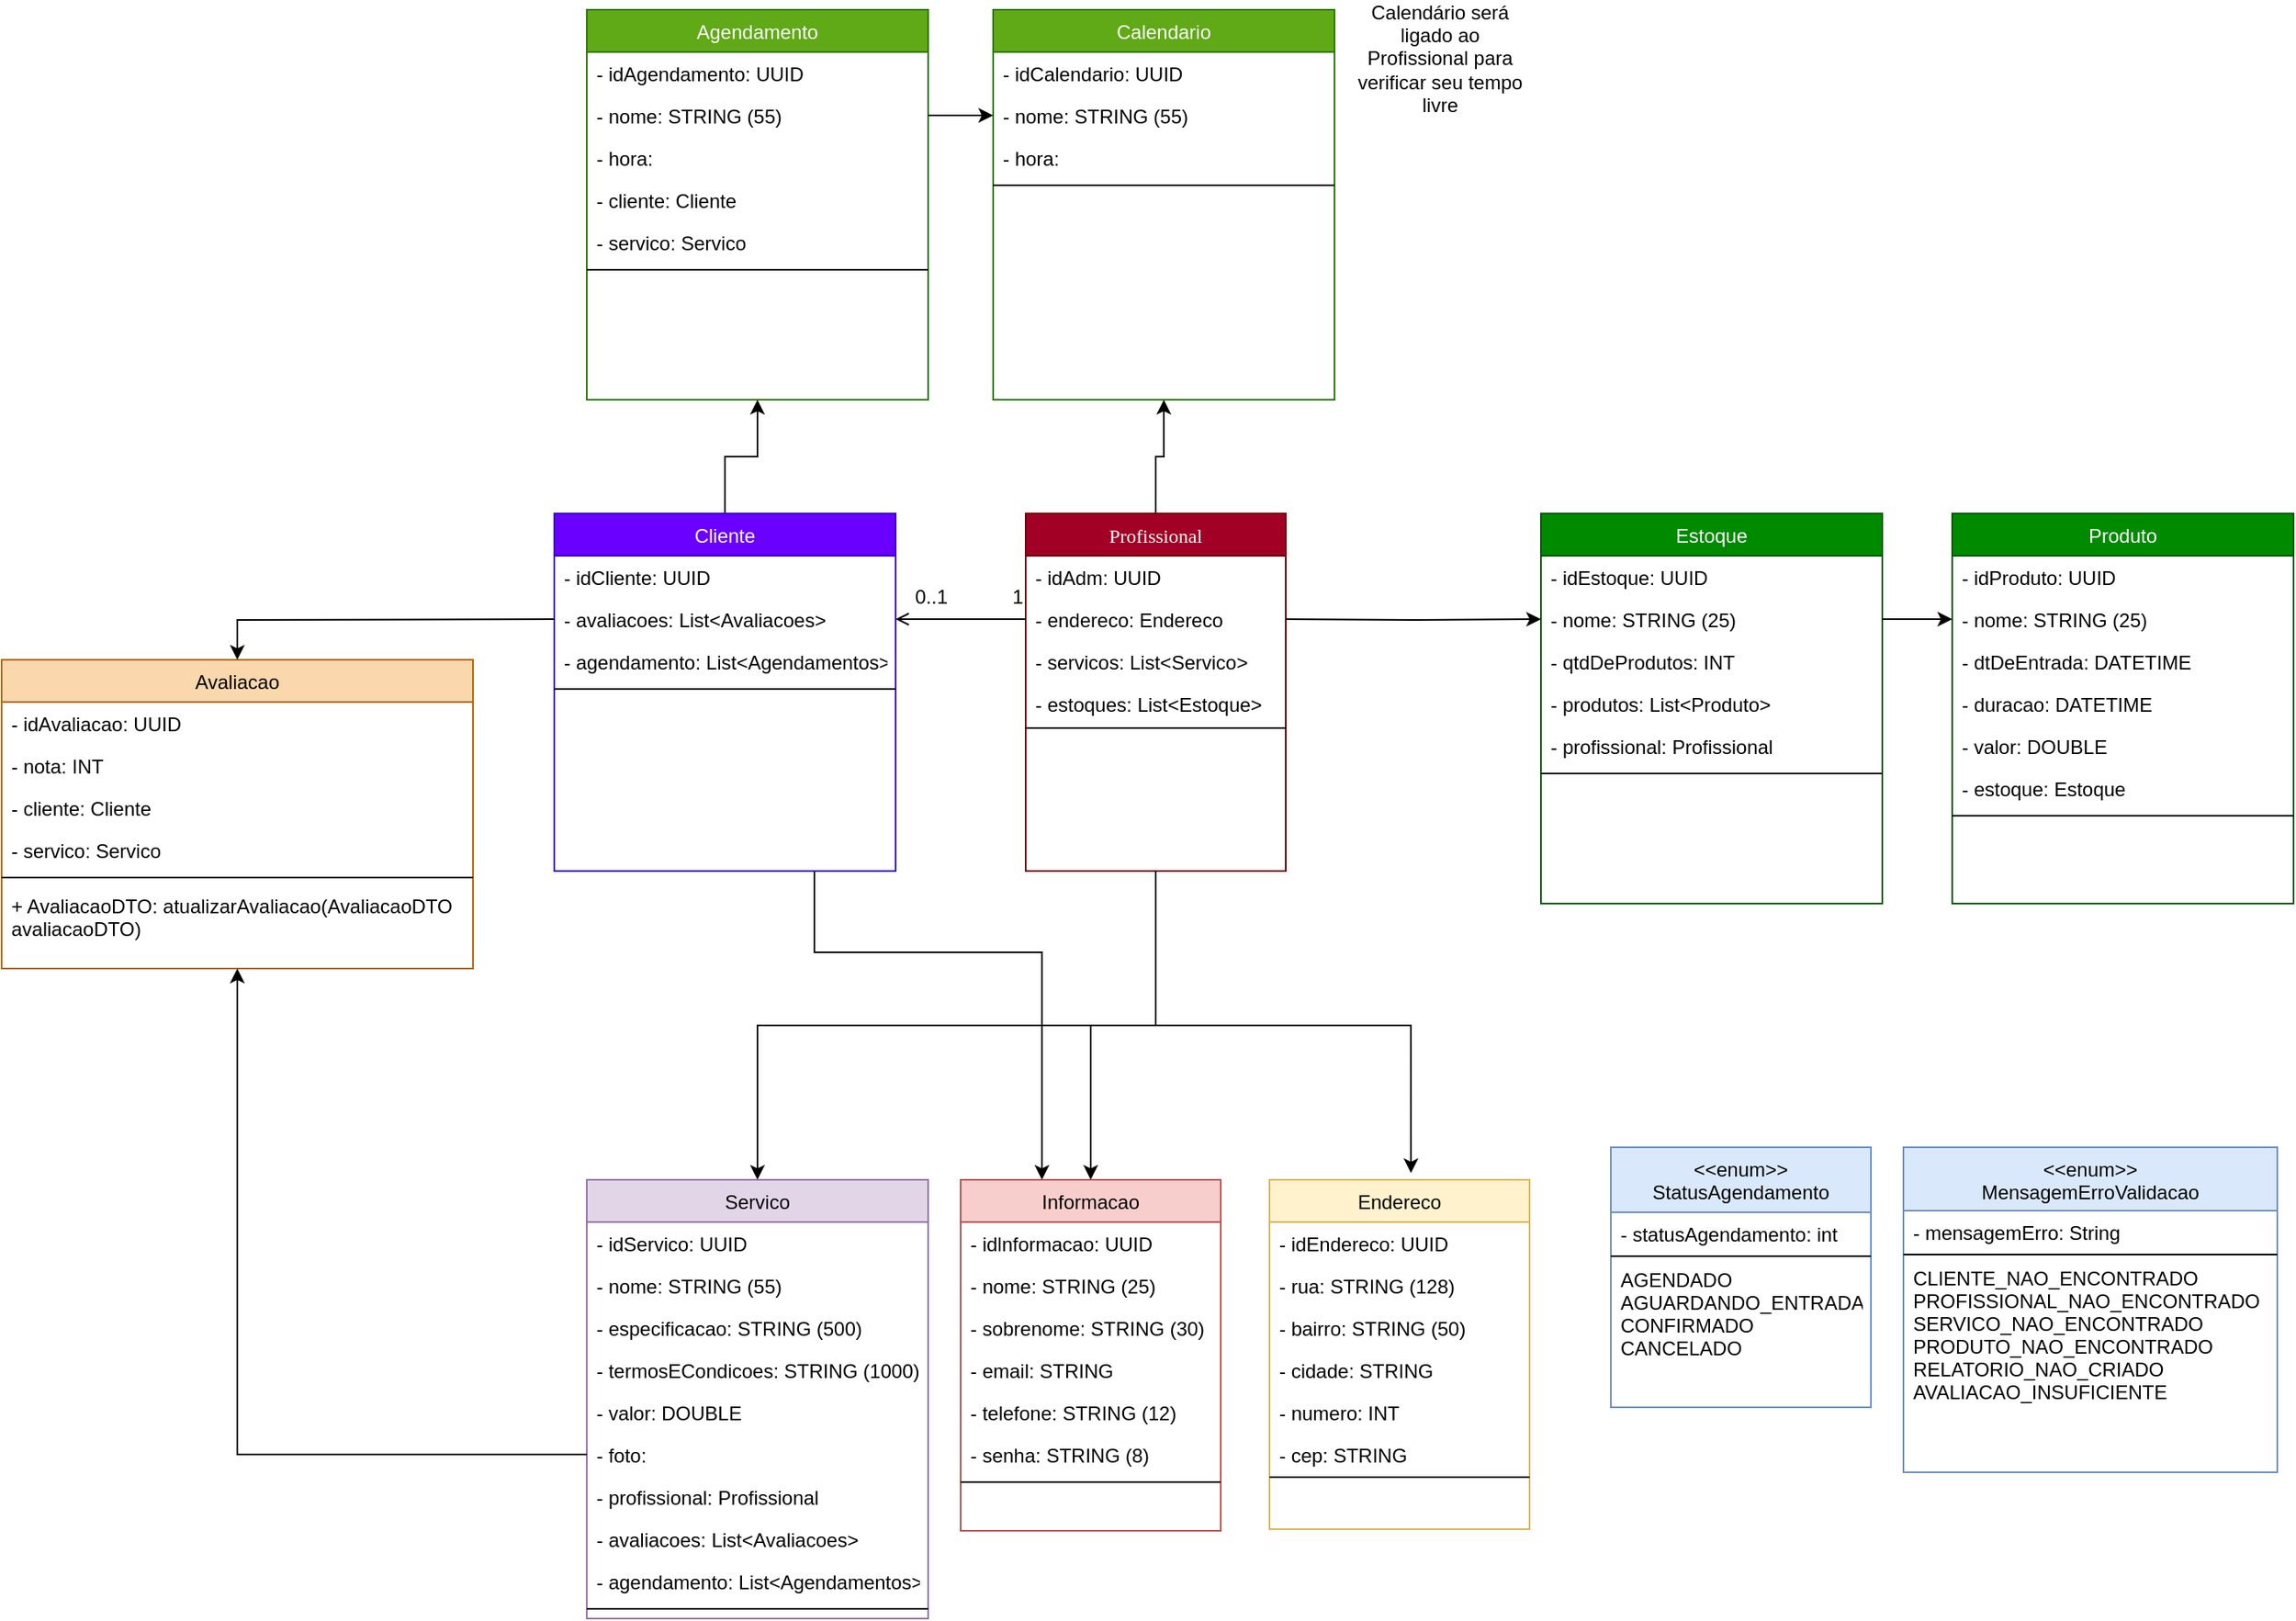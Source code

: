 <mxfile version="23.1.1" type="device">
  <diagram name="Página-1" id="T9gqH4UbxRKn3SC-mzSS">
    <mxGraphModel dx="1702" dy="370" grid="1" gridSize="10" guides="1" tooltips="1" connect="1" arrows="1" fold="1" page="1" pageScale="1" pageWidth="827" pageHeight="1169" math="0" shadow="0">
      <root>
        <mxCell id="0" />
        <mxCell id="1" parent="0" />
        <mxCell id="pxzy26pypmlOkJBqusMW-88" style="edgeStyle=orthogonalEdgeStyle;rounded=0;orthogonalLoop=1;jettySize=auto;html=1;exitX=0.5;exitY=1;exitDx=0;exitDy=0;entryX=0.5;entryY=0;entryDx=0;entryDy=0;" edge="1" parent="1" source="pxzy26pypmlOkJBqusMW-91" target="pxzy26pypmlOkJBqusMW-127">
          <mxGeometry relative="1" as="geometry" />
        </mxCell>
        <mxCell id="pxzy26pypmlOkJBqusMW-89" style="edgeStyle=orthogonalEdgeStyle;rounded=0;orthogonalLoop=1;jettySize=auto;html=1;exitX=0.5;exitY=1;exitDx=0;exitDy=0;" edge="1" parent="1" source="pxzy26pypmlOkJBqusMW-91" target="pxzy26pypmlOkJBqusMW-98">
          <mxGeometry relative="1" as="geometry" />
        </mxCell>
        <mxCell id="pxzy26pypmlOkJBqusMW-90" style="edgeStyle=orthogonalEdgeStyle;rounded=0;orthogonalLoop=1;jettySize=auto;html=1;exitX=0.5;exitY=0;exitDx=0;exitDy=0;entryX=0.5;entryY=1;entryDx=0;entryDy=0;" edge="1" parent="1" source="pxzy26pypmlOkJBqusMW-91" target="pxzy26pypmlOkJBqusMW-152">
          <mxGeometry relative="1" as="geometry" />
        </mxCell>
        <mxCell id="pxzy26pypmlOkJBqusMW-91" value="Profissional" style="swimlane;fontStyle=0;align=center;verticalAlign=top;childLayout=stackLayout;horizontal=1;startSize=26;horizontalStack=0;resizeParent=1;resizeLast=0;collapsible=1;marginBottom=0;rounded=0;shadow=0;strokeWidth=1;fontFamily=Tahoma;fillColor=#a20025;fontColor=#ffffff;strokeColor=#6F0000;" vertex="1" parent="1">
          <mxGeometry x="260" y="370" width="160" height="220" as="geometry">
            <mxRectangle x="230" y="140" width="160" height="26" as="alternateBounds" />
          </mxGeometry>
        </mxCell>
        <mxCell id="pxzy26pypmlOkJBqusMW-92" value="- idAdm: UUID" style="text;align=left;verticalAlign=top;spacingLeft=4;spacingRight=4;overflow=hidden;rotatable=0;points=[[0,0.5],[1,0.5]];portConstraint=eastwest;" vertex="1" parent="pxzy26pypmlOkJBqusMW-91">
          <mxGeometry y="26" width="160" height="26" as="geometry" />
        </mxCell>
        <mxCell id="pxzy26pypmlOkJBqusMW-94" value="- endereco: Endereco" style="text;align=left;verticalAlign=top;spacingLeft=4;spacingRight=4;overflow=hidden;rotatable=0;points=[[0,0.5],[1,0.5]];portConstraint=eastwest;" vertex="1" parent="pxzy26pypmlOkJBqusMW-91">
          <mxGeometry y="52" width="160" height="26" as="geometry" />
        </mxCell>
        <mxCell id="pxzy26pypmlOkJBqusMW-95" value="- servicos: List&lt;Servico&gt;" style="text;align=left;verticalAlign=top;spacingLeft=4;spacingRight=4;overflow=hidden;rotatable=0;points=[[0,0.5],[1,0.5]];portConstraint=eastwest;" vertex="1" parent="pxzy26pypmlOkJBqusMW-91">
          <mxGeometry y="78" width="160" height="26" as="geometry" />
        </mxCell>
        <mxCell id="pxzy26pypmlOkJBqusMW-96" value="- estoques: List&lt;Estoque&gt;" style="text;align=left;verticalAlign=top;spacingLeft=4;spacingRight=4;overflow=hidden;rotatable=0;points=[[0,0.5],[1,0.5]];portConstraint=eastwest;rounded=0;shadow=0;html=0;" vertex="1" parent="pxzy26pypmlOkJBqusMW-91">
          <mxGeometry y="104" width="160" height="26" as="geometry" />
        </mxCell>
        <mxCell id="pxzy26pypmlOkJBqusMW-97" value="" style="line;html=1;strokeWidth=1;align=left;verticalAlign=middle;spacingTop=-1;spacingLeft=3;spacingRight=3;rotatable=0;labelPosition=right;points=[];portConstraint=eastwest;" vertex="1" parent="pxzy26pypmlOkJBqusMW-91">
          <mxGeometry y="130" width="160" height="4" as="geometry" />
        </mxCell>
        <mxCell id="pxzy26pypmlOkJBqusMW-98" value="Servico" style="swimlane;fontStyle=0;align=center;verticalAlign=top;childLayout=stackLayout;horizontal=1;startSize=26;horizontalStack=0;resizeParent=1;resizeLast=0;collapsible=1;marginBottom=0;rounded=0;shadow=0;strokeWidth=1;fillColor=#e1d5e7;strokeColor=#9673a6;" vertex="1" parent="1">
          <mxGeometry x="-10" y="780" width="210" height="270" as="geometry">
            <mxRectangle x="130" y="380" width="160" height="26" as="alternateBounds" />
          </mxGeometry>
        </mxCell>
        <mxCell id="pxzy26pypmlOkJBqusMW-99" value="- idServico: UUID" style="text;align=left;verticalAlign=top;spacingLeft=4;spacingRight=4;overflow=hidden;rotatable=0;points=[[0,0.5],[1,0.5]];portConstraint=eastwest;" vertex="1" parent="pxzy26pypmlOkJBqusMW-98">
          <mxGeometry y="26" width="210" height="26" as="geometry" />
        </mxCell>
        <mxCell id="pxzy26pypmlOkJBqusMW-100" value="- nome: STRING (55)" style="text;align=left;verticalAlign=top;spacingLeft=4;spacingRight=4;overflow=hidden;rotatable=0;points=[[0,0.5],[1,0.5]];portConstraint=eastwest;rounded=0;shadow=0;html=0;" vertex="1" parent="pxzy26pypmlOkJBqusMW-98">
          <mxGeometry y="52" width="210" height="26" as="geometry" />
        </mxCell>
        <mxCell id="pxzy26pypmlOkJBqusMW-101" value="- especificacao: STRING (500)" style="text;align=left;verticalAlign=top;spacingLeft=4;spacingRight=4;overflow=hidden;rotatable=0;points=[[0,0.5],[1,0.5]];portConstraint=eastwest;rounded=0;shadow=0;html=0;" vertex="1" parent="pxzy26pypmlOkJBqusMW-98">
          <mxGeometry y="78" width="210" height="26" as="geometry" />
        </mxCell>
        <mxCell id="pxzy26pypmlOkJBqusMW-102" value="- termosECondicoes: STRING (1000)" style="text;align=left;verticalAlign=top;spacingLeft=4;spacingRight=4;overflow=hidden;rotatable=0;points=[[0,0.5],[1,0.5]];portConstraint=eastwest;rounded=0;shadow=0;html=0;" vertex="1" parent="pxzy26pypmlOkJBqusMW-98">
          <mxGeometry y="104" width="210" height="26" as="geometry" />
        </mxCell>
        <mxCell id="pxzy26pypmlOkJBqusMW-103" value="- valor: DOUBLE" style="text;align=left;verticalAlign=top;spacingLeft=4;spacingRight=4;overflow=hidden;rotatable=0;points=[[0,0.5],[1,0.5]];portConstraint=eastwest;rounded=0;shadow=0;html=0;" vertex="1" parent="pxzy26pypmlOkJBqusMW-98">
          <mxGeometry y="130" width="210" height="26" as="geometry" />
        </mxCell>
        <mxCell id="pxzy26pypmlOkJBqusMW-104" value="- foto:" style="text;align=left;verticalAlign=top;spacingLeft=4;spacingRight=4;overflow=hidden;rotatable=0;points=[[0,0.5],[1,0.5]];portConstraint=eastwest;rounded=0;shadow=0;html=0;" vertex="1" parent="pxzy26pypmlOkJBqusMW-98">
          <mxGeometry y="156" width="210" height="26" as="geometry" />
        </mxCell>
        <mxCell id="pxzy26pypmlOkJBqusMW-201" value="- profissional: Profissional" style="text;align=left;verticalAlign=top;spacingLeft=4;spacingRight=4;overflow=hidden;rotatable=0;points=[[0,0.5],[1,0.5]];portConstraint=eastwest;rounded=0;shadow=0;html=0;" vertex="1" parent="pxzy26pypmlOkJBqusMW-98">
          <mxGeometry y="182" width="210" height="26" as="geometry" />
        </mxCell>
        <mxCell id="pxzy26pypmlOkJBqusMW-105" value="- avaliacoes: List&lt;Avaliacoes&gt;" style="text;align=left;verticalAlign=top;spacingLeft=4;spacingRight=4;overflow=hidden;rotatable=0;points=[[0,0.5],[1,0.5]];portConstraint=eastwest;rounded=0;shadow=0;html=0;" vertex="1" parent="pxzy26pypmlOkJBqusMW-98">
          <mxGeometry y="208" width="210" height="26" as="geometry" />
        </mxCell>
        <mxCell id="pxzy26pypmlOkJBqusMW-106" value="- agendamento: List&lt;Agendamentos&gt;" style="text;align=left;verticalAlign=top;spacingLeft=4;spacingRight=4;overflow=hidden;rotatable=0;points=[[0,0.5],[1,0.5]];portConstraint=eastwest;rounded=0;shadow=0;html=0;" vertex="1" parent="pxzy26pypmlOkJBqusMW-98">
          <mxGeometry y="234" width="210" height="26" as="geometry" />
        </mxCell>
        <mxCell id="pxzy26pypmlOkJBqusMW-107" value="" style="line;html=1;strokeWidth=1;align=left;verticalAlign=middle;spacingTop=-1;spacingLeft=3;spacingRight=3;rotatable=0;labelPosition=right;points=[];portConstraint=eastwest;" vertex="1" parent="pxzy26pypmlOkJBqusMW-98">
          <mxGeometry y="260" width="210" height="8" as="geometry" />
        </mxCell>
        <mxCell id="pxzy26pypmlOkJBqusMW-108" value="Endereco" style="swimlane;fontStyle=0;align=center;verticalAlign=top;childLayout=stackLayout;horizontal=1;startSize=26;horizontalStack=0;resizeParent=1;resizeLast=0;collapsible=1;marginBottom=0;rounded=0;shadow=0;strokeWidth=1;fillColor=#fff2cc;strokeColor=#d6b656;" vertex="1" parent="1">
          <mxGeometry x="410" y="780" width="160" height="215" as="geometry">
            <mxRectangle x="340" y="380" width="170" height="26" as="alternateBounds" />
          </mxGeometry>
        </mxCell>
        <mxCell id="pxzy26pypmlOkJBqusMW-109" value="- idEndereco: UUID" style="text;align=left;verticalAlign=top;spacingLeft=4;spacingRight=4;overflow=hidden;rotatable=0;points=[[0,0.5],[1,0.5]];portConstraint=eastwest;rounded=0;shadow=0;html=0;" vertex="1" parent="pxzy26pypmlOkJBqusMW-108">
          <mxGeometry y="26" width="160" height="26" as="geometry" />
        </mxCell>
        <mxCell id="pxzy26pypmlOkJBqusMW-110" value="- rua: STRING (128)" style="text;align=left;verticalAlign=top;spacingLeft=4;spacingRight=4;overflow=hidden;rotatable=0;points=[[0,0.5],[1,0.5]];portConstraint=eastwest;rounded=0;shadow=0;html=0;" vertex="1" parent="pxzy26pypmlOkJBqusMW-108">
          <mxGeometry y="52" width="160" height="26" as="geometry" />
        </mxCell>
        <mxCell id="pxzy26pypmlOkJBqusMW-111" value="- bairro: STRING (50)" style="text;align=left;verticalAlign=top;spacingLeft=4;spacingRight=4;overflow=hidden;rotatable=0;points=[[0,0.5],[1,0.5]];portConstraint=eastwest;rounded=0;shadow=0;html=0;" vertex="1" parent="pxzy26pypmlOkJBqusMW-108">
          <mxGeometry y="78" width="160" height="26" as="geometry" />
        </mxCell>
        <mxCell id="pxzy26pypmlOkJBqusMW-112" value="- cidade: STRING" style="text;align=left;verticalAlign=top;spacingLeft=4;spacingRight=4;overflow=hidden;rotatable=0;points=[[0,0.5],[1,0.5]];portConstraint=eastwest;rounded=0;shadow=0;html=0;" vertex="1" parent="pxzy26pypmlOkJBqusMW-108">
          <mxGeometry y="104" width="160" height="26" as="geometry" />
        </mxCell>
        <mxCell id="pxzy26pypmlOkJBqusMW-113" value="- numero: INT" style="text;align=left;verticalAlign=top;spacingLeft=4;spacingRight=4;overflow=hidden;rotatable=0;points=[[0,0.5],[1,0.5]];portConstraint=eastwest;rounded=0;shadow=0;html=0;" vertex="1" parent="pxzy26pypmlOkJBqusMW-108">
          <mxGeometry y="130" width="160" height="26" as="geometry" />
        </mxCell>
        <mxCell id="pxzy26pypmlOkJBqusMW-114" value="- cep: STRING" style="text;align=left;verticalAlign=top;spacingLeft=4;spacingRight=4;overflow=hidden;rotatable=0;points=[[0,0.5],[1,0.5]];portConstraint=eastwest;rounded=0;shadow=0;html=0;" vertex="1" parent="pxzy26pypmlOkJBqusMW-108">
          <mxGeometry y="156" width="160" height="26" as="geometry" />
        </mxCell>
        <mxCell id="pxzy26pypmlOkJBqusMW-115" value="" style="line;html=1;strokeWidth=1;align=left;verticalAlign=middle;spacingTop=-1;spacingLeft=3;spacingRight=3;rotatable=0;labelPosition=right;points=[];portConstraint=eastwest;" vertex="1" parent="pxzy26pypmlOkJBqusMW-108">
          <mxGeometry y="182" width="160" height="2" as="geometry" />
        </mxCell>
        <mxCell id="pxzy26pypmlOkJBqusMW-116" style="edgeStyle=orthogonalEdgeStyle;rounded=0;orthogonalLoop=1;jettySize=auto;html=1;" edge="1" parent="1" target="pxzy26pypmlOkJBqusMW-127">
          <mxGeometry relative="1" as="geometry">
            <Array as="points">
              <mxPoint x="130" y="640" />
              <mxPoint x="270" y="640" />
            </Array>
            <mxPoint x="130" y="590" as="sourcePoint" />
          </mxGeometry>
        </mxCell>
        <mxCell id="pxzy26pypmlOkJBqusMW-117" style="edgeStyle=orthogonalEdgeStyle;rounded=0;orthogonalLoop=1;jettySize=auto;html=1;exitX=0.5;exitY=0;exitDx=0;exitDy=0;entryX=0.5;entryY=1;entryDx=0;entryDy=0;" edge="1" parent="1" source="pxzy26pypmlOkJBqusMW-118" target="pxzy26pypmlOkJBqusMW-145">
          <mxGeometry relative="1" as="geometry" />
        </mxCell>
        <mxCell id="pxzy26pypmlOkJBqusMW-118" value="Cliente" style="swimlane;fontStyle=0;align=center;verticalAlign=top;childLayout=stackLayout;horizontal=1;startSize=26;horizontalStack=0;resizeParent=1;resizeLast=0;collapsible=1;marginBottom=0;rounded=0;shadow=0;strokeWidth=1;fillColor=#6a00ff;strokeColor=#3700CC;fontColor=#ffffff;" vertex="1" parent="1">
          <mxGeometry x="-30" y="370" width="210" height="220" as="geometry">
            <mxRectangle x="550" y="140" width="160" height="26" as="alternateBounds" />
          </mxGeometry>
        </mxCell>
        <mxCell id="pxzy26pypmlOkJBqusMW-119" value="- idCliente: UUID" style="text;align=left;verticalAlign=top;spacingLeft=4;spacingRight=4;overflow=hidden;rotatable=0;points=[[0,0.5],[1,0.5]];portConstraint=eastwest;" vertex="1" parent="pxzy26pypmlOkJBqusMW-118">
          <mxGeometry y="26" width="210" height="26" as="geometry" />
        </mxCell>
        <mxCell id="pxzy26pypmlOkJBqusMW-121" value="- avaliacoes: List&lt;Avaliacoes&gt;" style="text;align=left;verticalAlign=top;spacingLeft=4;spacingRight=4;overflow=hidden;rotatable=0;points=[[0,0.5],[1,0.5]];portConstraint=eastwest;rounded=0;shadow=0;html=0;" vertex="1" parent="pxzy26pypmlOkJBqusMW-118">
          <mxGeometry y="52" width="210" height="26" as="geometry" />
        </mxCell>
        <mxCell id="pxzy26pypmlOkJBqusMW-122" value="- agendamento: List&lt;Agendamentos&gt;" style="text;align=left;verticalAlign=top;spacingLeft=4;spacingRight=4;overflow=hidden;rotatable=0;points=[[0,0.5],[1,0.5]];portConstraint=eastwest;rounded=0;shadow=0;html=0;" vertex="1" parent="pxzy26pypmlOkJBqusMW-118">
          <mxGeometry y="78" width="210" height="26" as="geometry" />
        </mxCell>
        <mxCell id="pxzy26pypmlOkJBqusMW-123" value="" style="line;html=1;strokeWidth=1;align=left;verticalAlign=middle;spacingTop=-1;spacingLeft=3;spacingRight=3;rotatable=0;labelPosition=right;points=[];portConstraint=eastwest;" vertex="1" parent="pxzy26pypmlOkJBqusMW-118">
          <mxGeometry y="104" width="210" height="8" as="geometry" />
        </mxCell>
        <mxCell id="pxzy26pypmlOkJBqusMW-124" value="" style="endArrow=open;shadow=0;strokeWidth=1;rounded=0;endFill=1;edgeStyle=elbowEdgeStyle;elbow=vertical;exitX=0;exitY=0.5;exitDx=0;exitDy=0;" edge="1" parent="1" source="pxzy26pypmlOkJBqusMW-94" target="pxzy26pypmlOkJBqusMW-118">
          <mxGeometry x="0.5" y="41" relative="1" as="geometry">
            <mxPoint x="130" y="462" as="sourcePoint" />
            <mxPoint x="290" y="462" as="targetPoint" />
            <mxPoint x="-40" y="32" as="offset" />
            <Array as="points" />
          </mxGeometry>
        </mxCell>
        <mxCell id="pxzy26pypmlOkJBqusMW-125" value="0..1" style="resizable=0;align=left;verticalAlign=bottom;labelBackgroundColor=none;fontSize=12;" connectable="0" vertex="1" parent="pxzy26pypmlOkJBqusMW-124">
          <mxGeometry x="-1" relative="1" as="geometry">
            <mxPoint x="-70" y="-5" as="offset" />
          </mxGeometry>
        </mxCell>
        <mxCell id="pxzy26pypmlOkJBqusMW-126" value="1" style="resizable=0;align=right;verticalAlign=bottom;labelBackgroundColor=none;fontSize=12;" connectable="0" vertex="1" parent="pxzy26pypmlOkJBqusMW-124">
          <mxGeometry x="1" relative="1" as="geometry">
            <mxPoint x="80" y="-5" as="offset" />
          </mxGeometry>
        </mxCell>
        <mxCell id="pxzy26pypmlOkJBqusMW-127" value="Informacao" style="swimlane;fontStyle=0;align=center;verticalAlign=top;childLayout=stackLayout;horizontal=1;startSize=26;horizontalStack=0;resizeParent=1;resizeLast=0;collapsible=1;marginBottom=0;rounded=0;shadow=0;strokeWidth=1;fillColor=#f8cecc;strokeColor=#b85450;" vertex="1" parent="1">
          <mxGeometry x="220" y="780" width="160" height="216" as="geometry">
            <mxRectangle x="550" y="140" width="160" height="26" as="alternateBounds" />
          </mxGeometry>
        </mxCell>
        <mxCell id="pxzy26pypmlOkJBqusMW-128" value="- idlnformacao: UUID" style="text;align=left;verticalAlign=top;spacingLeft=4;spacingRight=4;overflow=hidden;rotatable=0;points=[[0,0.5],[1,0.5]];portConstraint=eastwest;" vertex="1" parent="pxzy26pypmlOkJBqusMW-127">
          <mxGeometry y="26" width="160" height="26" as="geometry" />
        </mxCell>
        <mxCell id="pxzy26pypmlOkJBqusMW-129" value="- nome: STRING (25)" style="text;align=left;verticalAlign=top;spacingLeft=4;spacingRight=4;overflow=hidden;rotatable=0;points=[[0,0.5],[1,0.5]];portConstraint=eastwest;" vertex="1" parent="pxzy26pypmlOkJBqusMW-127">
          <mxGeometry y="52" width="160" height="26" as="geometry" />
        </mxCell>
        <mxCell id="pxzy26pypmlOkJBqusMW-130" value="- sobrenome: STRING (30)" style="text;align=left;verticalAlign=top;spacingLeft=4;spacingRight=4;overflow=hidden;rotatable=0;points=[[0,0.5],[1,0.5]];portConstraint=eastwest;" vertex="1" parent="pxzy26pypmlOkJBqusMW-127">
          <mxGeometry y="78" width="160" height="26" as="geometry" />
        </mxCell>
        <mxCell id="pxzy26pypmlOkJBqusMW-131" value="- email: STRING " style="text;align=left;verticalAlign=top;spacingLeft=4;spacingRight=4;overflow=hidden;rotatable=0;points=[[0,0.5],[1,0.5]];portConstraint=eastwest;" vertex="1" parent="pxzy26pypmlOkJBqusMW-127">
          <mxGeometry y="104" width="160" height="26" as="geometry" />
        </mxCell>
        <mxCell id="pxzy26pypmlOkJBqusMW-132" value="- telefone: STRING (12)" style="text;align=left;verticalAlign=top;spacingLeft=4;spacingRight=4;overflow=hidden;rotatable=0;points=[[0,0.5],[1,0.5]];portConstraint=eastwest;" vertex="1" parent="pxzy26pypmlOkJBqusMW-127">
          <mxGeometry y="130" width="160" height="26" as="geometry" />
        </mxCell>
        <mxCell id="pxzy26pypmlOkJBqusMW-133" value="- senha: STRING (8)" style="text;align=left;verticalAlign=top;spacingLeft=4;spacingRight=4;overflow=hidden;rotatable=0;points=[[0,0.5],[1,0.5]];portConstraint=eastwest;" vertex="1" parent="pxzy26pypmlOkJBqusMW-127">
          <mxGeometry y="156" width="160" height="26" as="geometry" />
        </mxCell>
        <mxCell id="pxzy26pypmlOkJBqusMW-134" value="" style="line;html=1;strokeWidth=1;align=left;verticalAlign=middle;spacingTop=-1;spacingLeft=3;spacingRight=3;rotatable=0;labelPosition=right;points=[];portConstraint=eastwest;" vertex="1" parent="pxzy26pypmlOkJBqusMW-127">
          <mxGeometry y="182" width="160" height="8" as="geometry" />
        </mxCell>
        <mxCell id="pxzy26pypmlOkJBqusMW-135" value="Avaliacao" style="swimlane;fontStyle=0;align=center;verticalAlign=top;childLayout=stackLayout;horizontal=1;startSize=26;horizontalStack=0;resizeParent=1;resizeLast=0;collapsible=1;marginBottom=0;rounded=0;shadow=0;strokeWidth=1;fillColor=#fad7ac;strokeColor=#b46504;" vertex="1" parent="1">
          <mxGeometry x="-370" y="460" width="290" height="190" as="geometry">
            <mxRectangle x="550" y="140" width="160" height="26" as="alternateBounds" />
          </mxGeometry>
        </mxCell>
        <mxCell id="pxzy26pypmlOkJBqusMW-136" value="- idAvaliacao: UUID" style="text;align=left;verticalAlign=top;spacingLeft=4;spacingRight=4;overflow=hidden;rotatable=0;points=[[0,0.5],[1,0.5]];portConstraint=eastwest;" vertex="1" parent="pxzy26pypmlOkJBqusMW-135">
          <mxGeometry y="26" width="290" height="26" as="geometry" />
        </mxCell>
        <mxCell id="pxzy26pypmlOkJBqusMW-137" value="- nota: INT" style="text;align=left;verticalAlign=top;spacingLeft=4;spacingRight=4;overflow=hidden;rotatable=0;points=[[0,0.5],[1,0.5]];portConstraint=eastwest;" vertex="1" parent="pxzy26pypmlOkJBqusMW-135">
          <mxGeometry y="52" width="290" height="26" as="geometry" />
        </mxCell>
        <mxCell id="pxzy26pypmlOkJBqusMW-138" value="- cliente: Cliente" style="text;align=left;verticalAlign=top;spacingLeft=4;spacingRight=4;overflow=hidden;rotatable=0;points=[[0,0.5],[1,0.5]];portConstraint=eastwest;" vertex="1" parent="pxzy26pypmlOkJBqusMW-135">
          <mxGeometry y="78" width="290" height="26" as="geometry" />
        </mxCell>
        <mxCell id="pxzy26pypmlOkJBqusMW-139" value="- servico: Servico" style="text;align=left;verticalAlign=top;spacingLeft=4;spacingRight=4;overflow=hidden;rotatable=0;points=[[0,0.5],[1,0.5]];portConstraint=eastwest;" vertex="1" parent="pxzy26pypmlOkJBqusMW-135">
          <mxGeometry y="104" width="290" height="26" as="geometry" />
        </mxCell>
        <mxCell id="pxzy26pypmlOkJBqusMW-140" value="" style="line;html=1;strokeWidth=1;align=left;verticalAlign=middle;spacingTop=-1;spacingLeft=3;spacingRight=3;rotatable=0;labelPosition=right;points=[];portConstraint=eastwest;" vertex="1" parent="pxzy26pypmlOkJBqusMW-135">
          <mxGeometry y="130" width="290" height="8" as="geometry" />
        </mxCell>
        <mxCell id="pxzy26pypmlOkJBqusMW-141" value="+ AvaliacaoDTO: atualizarAvaliacao(AvaliacaoDTO &#xa;avaliacaoDTO)" style="text;align=left;verticalAlign=top;spacingLeft=4;spacingRight=4;overflow=hidden;rotatable=0;points=[[0,0.5],[1,0.5]];portConstraint=eastwest;" vertex="1" parent="pxzy26pypmlOkJBqusMW-135">
          <mxGeometry y="138" width="290" height="42" as="geometry" />
        </mxCell>
        <mxCell id="pxzy26pypmlOkJBqusMW-142" style="edgeStyle=orthogonalEdgeStyle;rounded=0;orthogonalLoop=1;jettySize=auto;html=1;exitX=0.5;exitY=1;exitDx=0;exitDy=0;entryX=0.544;entryY=-0.019;entryDx=0;entryDy=0;entryPerimeter=0;" edge="1" parent="1" source="pxzy26pypmlOkJBqusMW-91" target="pxzy26pypmlOkJBqusMW-108">
          <mxGeometry relative="1" as="geometry" />
        </mxCell>
        <mxCell id="pxzy26pypmlOkJBqusMW-143" style="edgeStyle=orthogonalEdgeStyle;rounded=0;orthogonalLoop=1;jettySize=auto;html=1;exitX=0;exitY=0.5;exitDx=0;exitDy=0;entryX=0.5;entryY=0;entryDx=0;entryDy=0;" edge="1" parent="1" target="pxzy26pypmlOkJBqusMW-135">
          <mxGeometry relative="1" as="geometry">
            <mxPoint x="-30" y="435.0" as="sourcePoint" />
          </mxGeometry>
        </mxCell>
        <mxCell id="pxzy26pypmlOkJBqusMW-144" style="edgeStyle=orthogonalEdgeStyle;rounded=0;orthogonalLoop=1;jettySize=auto;html=1;exitX=0;exitY=0.5;exitDx=0;exitDy=0;entryX=0.5;entryY=1;entryDx=0;entryDy=0;" edge="1" parent="1" source="pxzy26pypmlOkJBqusMW-104" target="pxzy26pypmlOkJBqusMW-135">
          <mxGeometry relative="1" as="geometry" />
        </mxCell>
        <mxCell id="pxzy26pypmlOkJBqusMW-145" value="Agendamento" style="swimlane;fontStyle=0;align=center;verticalAlign=top;childLayout=stackLayout;horizontal=1;startSize=26;horizontalStack=0;resizeParent=1;resizeLast=0;collapsible=1;marginBottom=0;rounded=0;shadow=0;strokeWidth=1;fillColor=#60a917;strokeColor=#2D7600;fontColor=#ffffff;" vertex="1" parent="1">
          <mxGeometry x="-10" y="60" width="210" height="240" as="geometry">
            <mxRectangle x="130" y="380" width="160" height="26" as="alternateBounds" />
          </mxGeometry>
        </mxCell>
        <mxCell id="pxzy26pypmlOkJBqusMW-146" value="- idAgendamento: UUID" style="text;align=left;verticalAlign=top;spacingLeft=4;spacingRight=4;overflow=hidden;rotatable=0;points=[[0,0.5],[1,0.5]];portConstraint=eastwest;" vertex="1" parent="pxzy26pypmlOkJBqusMW-145">
          <mxGeometry y="26" width="210" height="26" as="geometry" />
        </mxCell>
        <mxCell id="pxzy26pypmlOkJBqusMW-147" value="- nome: STRING (55)" style="text;align=left;verticalAlign=top;spacingLeft=4;spacingRight=4;overflow=hidden;rotatable=0;points=[[0,0.5],[1,0.5]];portConstraint=eastwest;rounded=0;shadow=0;html=0;" vertex="1" parent="pxzy26pypmlOkJBqusMW-145">
          <mxGeometry y="52" width="210" height="26" as="geometry" />
        </mxCell>
        <mxCell id="pxzy26pypmlOkJBqusMW-148" value="- hora: " style="text;align=left;verticalAlign=top;spacingLeft=4;spacingRight=4;overflow=hidden;rotatable=0;points=[[0,0.5],[1,0.5]];portConstraint=eastwest;rounded=0;shadow=0;html=0;" vertex="1" parent="pxzy26pypmlOkJBqusMW-145">
          <mxGeometry y="78" width="210" height="26" as="geometry" />
        </mxCell>
        <mxCell id="pxzy26pypmlOkJBqusMW-149" value="- cliente: Cliente" style="text;align=left;verticalAlign=top;spacingLeft=4;spacingRight=4;overflow=hidden;rotatable=0;points=[[0,0.5],[1,0.5]];portConstraint=eastwest;" vertex="1" parent="pxzy26pypmlOkJBqusMW-145">
          <mxGeometry y="104" width="210" height="26" as="geometry" />
        </mxCell>
        <mxCell id="pxzy26pypmlOkJBqusMW-150" value="- servico: Servico" style="text;align=left;verticalAlign=top;spacingLeft=4;spacingRight=4;overflow=hidden;rotatable=0;points=[[0,0.5],[1,0.5]];portConstraint=eastwest;" vertex="1" parent="pxzy26pypmlOkJBqusMW-145">
          <mxGeometry y="130" width="210" height="26" as="geometry" />
        </mxCell>
        <mxCell id="pxzy26pypmlOkJBqusMW-151" value="" style="line;html=1;strokeWidth=1;align=left;verticalAlign=middle;spacingTop=-1;spacingLeft=3;spacingRight=3;rotatable=0;labelPosition=right;points=[];portConstraint=eastwest;" vertex="1" parent="pxzy26pypmlOkJBqusMW-145">
          <mxGeometry y="156" width="210" height="8" as="geometry" />
        </mxCell>
        <mxCell id="pxzy26pypmlOkJBqusMW-152" value="Calendario" style="swimlane;fontStyle=0;align=center;verticalAlign=top;childLayout=stackLayout;horizontal=1;startSize=26;horizontalStack=0;resizeParent=1;resizeLast=0;collapsible=1;marginBottom=0;rounded=0;shadow=0;strokeWidth=1;fillColor=#60a917;strokeColor=#2D7600;fontColor=#ffffff;" vertex="1" parent="1">
          <mxGeometry x="240" y="60" width="210" height="240" as="geometry">
            <mxRectangle x="130" y="380" width="160" height="26" as="alternateBounds" />
          </mxGeometry>
        </mxCell>
        <mxCell id="pxzy26pypmlOkJBqusMW-153" value="- idCalendario: UUID" style="text;align=left;verticalAlign=top;spacingLeft=4;spacingRight=4;overflow=hidden;rotatable=0;points=[[0,0.5],[1,0.5]];portConstraint=eastwest;" vertex="1" parent="pxzy26pypmlOkJBqusMW-152">
          <mxGeometry y="26" width="210" height="26" as="geometry" />
        </mxCell>
        <mxCell id="pxzy26pypmlOkJBqusMW-154" value="- nome: STRING (55)" style="text;align=left;verticalAlign=top;spacingLeft=4;spacingRight=4;overflow=hidden;rotatable=0;points=[[0,0.5],[1,0.5]];portConstraint=eastwest;rounded=0;shadow=0;html=0;" vertex="1" parent="pxzy26pypmlOkJBqusMW-152">
          <mxGeometry y="52" width="210" height="26" as="geometry" />
        </mxCell>
        <mxCell id="pxzy26pypmlOkJBqusMW-155" value="- hora: " style="text;align=left;verticalAlign=top;spacingLeft=4;spacingRight=4;overflow=hidden;rotatable=0;points=[[0,0.5],[1,0.5]];portConstraint=eastwest;rounded=0;shadow=0;html=0;" vertex="1" parent="pxzy26pypmlOkJBqusMW-152">
          <mxGeometry y="78" width="210" height="26" as="geometry" />
        </mxCell>
        <mxCell id="pxzy26pypmlOkJBqusMW-156" value="" style="line;html=1;strokeWidth=1;align=left;verticalAlign=middle;spacingTop=-1;spacingLeft=3;spacingRight=3;rotatable=0;labelPosition=right;points=[];portConstraint=eastwest;" vertex="1" parent="pxzy26pypmlOkJBqusMW-152">
          <mxGeometry y="104" width="210" height="8" as="geometry" />
        </mxCell>
        <mxCell id="pxzy26pypmlOkJBqusMW-157" value="Calendário será ligado ao Profissional para verificar seu tempo livre" style="text;html=1;strokeColor=none;fillColor=none;align=center;verticalAlign=middle;whiteSpace=wrap;rounded=0;" vertex="1" parent="1">
          <mxGeometry x="460" y="75" width="110" height="30" as="geometry" />
        </mxCell>
        <mxCell id="pxzy26pypmlOkJBqusMW-158" value="Estoque" style="swimlane;fontStyle=0;align=center;verticalAlign=top;childLayout=stackLayout;horizontal=1;startSize=26;horizontalStack=0;resizeParent=1;resizeLast=0;collapsible=1;marginBottom=0;rounded=0;shadow=0;strokeWidth=1;fillColor=#008a00;strokeColor=#005700;fontColor=#ffffff;" vertex="1" parent="1">
          <mxGeometry x="577" y="370" width="210" height="240" as="geometry">
            <mxRectangle x="130" y="380" width="160" height="26" as="alternateBounds" />
          </mxGeometry>
        </mxCell>
        <mxCell id="pxzy26pypmlOkJBqusMW-159" value="- idEstoque: UUID" style="text;align=left;verticalAlign=top;spacingLeft=4;spacingRight=4;overflow=hidden;rotatable=0;points=[[0,0.5],[1,0.5]];portConstraint=eastwest;" vertex="1" parent="pxzy26pypmlOkJBqusMW-158">
          <mxGeometry y="26" width="210" height="26" as="geometry" />
        </mxCell>
        <mxCell id="pxzy26pypmlOkJBqusMW-160" value="- nome: STRING (25)" style="text;align=left;verticalAlign=top;spacingLeft=4;spacingRight=4;overflow=hidden;rotatable=0;points=[[0,0.5],[1,0.5]];portConstraint=eastwest;rounded=0;shadow=0;html=0;" vertex="1" parent="pxzy26pypmlOkJBqusMW-158">
          <mxGeometry y="52" width="210" height="26" as="geometry" />
        </mxCell>
        <mxCell id="pxzy26pypmlOkJBqusMW-161" value="- qtdDeProdutos: INT " style="text;align=left;verticalAlign=top;spacingLeft=4;spacingRight=4;overflow=hidden;rotatable=0;points=[[0,0.5],[1,0.5]];portConstraint=eastwest;rounded=0;shadow=0;html=0;" vertex="1" parent="pxzy26pypmlOkJBqusMW-158">
          <mxGeometry y="78" width="210" height="26" as="geometry" />
        </mxCell>
        <mxCell id="pxzy26pypmlOkJBqusMW-162" value="- produtos: List&lt;Produto&gt;" style="text;align=left;verticalAlign=top;spacingLeft=4;spacingRight=4;overflow=hidden;rotatable=0;points=[[0,0.5],[1,0.5]];portConstraint=eastwest;rounded=0;shadow=0;html=0;" vertex="1" parent="pxzy26pypmlOkJBqusMW-158">
          <mxGeometry y="104" width="210" height="26" as="geometry" />
        </mxCell>
        <mxCell id="pxzy26pypmlOkJBqusMW-163" value="- profissional: Profissional" style="text;align=left;verticalAlign=top;spacingLeft=4;spacingRight=4;overflow=hidden;rotatable=0;points=[[0,0.5],[1,0.5]];portConstraint=eastwest;rounded=0;shadow=0;html=0;" vertex="1" parent="pxzy26pypmlOkJBqusMW-158">
          <mxGeometry y="130" width="210" height="26" as="geometry" />
        </mxCell>
        <mxCell id="pxzy26pypmlOkJBqusMW-164" value="" style="line;html=1;strokeWidth=1;align=left;verticalAlign=middle;spacingTop=-1;spacingLeft=3;spacingRight=3;rotatable=0;labelPosition=right;points=[];portConstraint=eastwest;" vertex="1" parent="pxzy26pypmlOkJBqusMW-158">
          <mxGeometry y="156" width="210" height="8" as="geometry" />
        </mxCell>
        <mxCell id="pxzy26pypmlOkJBqusMW-165" value="Produto" style="swimlane;fontStyle=0;align=center;verticalAlign=top;childLayout=stackLayout;horizontal=1;startSize=26;horizontalStack=0;resizeParent=1;resizeLast=0;collapsible=1;marginBottom=0;rounded=0;shadow=0;strokeWidth=1;fillColor=#008a00;strokeColor=#005700;fontColor=#ffffff;" vertex="1" parent="1">
          <mxGeometry x="830" y="370" width="210" height="240" as="geometry">
            <mxRectangle x="130" y="380" width="160" height="26" as="alternateBounds" />
          </mxGeometry>
        </mxCell>
        <mxCell id="pxzy26pypmlOkJBqusMW-166" value="- idProduto: UUID" style="text;align=left;verticalAlign=top;spacingLeft=4;spacingRight=4;overflow=hidden;rotatable=0;points=[[0,0.5],[1,0.5]];portConstraint=eastwest;" vertex="1" parent="pxzy26pypmlOkJBqusMW-165">
          <mxGeometry y="26" width="210" height="26" as="geometry" />
        </mxCell>
        <mxCell id="pxzy26pypmlOkJBqusMW-167" value="- nome: STRING (25)" style="text;align=left;verticalAlign=top;spacingLeft=4;spacingRight=4;overflow=hidden;rotatable=0;points=[[0,0.5],[1,0.5]];portConstraint=eastwest;rounded=0;shadow=0;html=0;" vertex="1" parent="pxzy26pypmlOkJBqusMW-165">
          <mxGeometry y="52" width="210" height="26" as="geometry" />
        </mxCell>
        <mxCell id="pxzy26pypmlOkJBqusMW-168" value="- dtDeEntrada: DATETIME" style="text;align=left;verticalAlign=top;spacingLeft=4;spacingRight=4;overflow=hidden;rotatable=0;points=[[0,0.5],[1,0.5]];portConstraint=eastwest;rounded=0;shadow=0;html=0;" vertex="1" parent="pxzy26pypmlOkJBqusMW-165">
          <mxGeometry y="78" width="210" height="26" as="geometry" />
        </mxCell>
        <mxCell id="pxzy26pypmlOkJBqusMW-169" value="- duracao: DATETIME" style="text;align=left;verticalAlign=top;spacingLeft=4;spacingRight=4;overflow=hidden;rotatable=0;points=[[0,0.5],[1,0.5]];portConstraint=eastwest;rounded=0;shadow=0;html=0;" vertex="1" parent="pxzy26pypmlOkJBqusMW-165">
          <mxGeometry y="104" width="210" height="26" as="geometry" />
        </mxCell>
        <mxCell id="pxzy26pypmlOkJBqusMW-170" value="- valor: DOUBLE" style="text;align=left;verticalAlign=top;spacingLeft=4;spacingRight=4;overflow=hidden;rotatable=0;points=[[0,0.5],[1,0.5]];portConstraint=eastwest;rounded=0;shadow=0;html=0;" vertex="1" parent="pxzy26pypmlOkJBqusMW-165">
          <mxGeometry y="130" width="210" height="26" as="geometry" />
        </mxCell>
        <mxCell id="pxzy26pypmlOkJBqusMW-171" value="- estoque: Estoque" style="text;align=left;verticalAlign=top;spacingLeft=4;spacingRight=4;overflow=hidden;rotatable=0;points=[[0,0.5],[1,0.5]];portConstraint=eastwest;rounded=0;shadow=0;html=0;" vertex="1" parent="pxzy26pypmlOkJBqusMW-165">
          <mxGeometry y="156" width="210" height="26" as="geometry" />
        </mxCell>
        <mxCell id="pxzy26pypmlOkJBqusMW-172" value="" style="line;html=1;strokeWidth=1;align=left;verticalAlign=middle;spacingTop=-1;spacingLeft=3;spacingRight=3;rotatable=0;labelPosition=right;points=[];portConstraint=eastwest;" vertex="1" parent="pxzy26pypmlOkJBqusMW-165">
          <mxGeometry y="182" width="210" height="8" as="geometry" />
        </mxCell>
        <mxCell id="pxzy26pypmlOkJBqusMW-173" style="edgeStyle=orthogonalEdgeStyle;rounded=0;orthogonalLoop=1;jettySize=auto;html=1;exitX=1;exitY=0.5;exitDx=0;exitDy=0;" edge="1" parent="1" target="pxzy26pypmlOkJBqusMW-160">
          <mxGeometry relative="1" as="geometry">
            <mxPoint x="420" y="435.0" as="sourcePoint" />
          </mxGeometry>
        </mxCell>
        <mxCell id="pxzy26pypmlOkJBqusMW-174" style="edgeStyle=orthogonalEdgeStyle;rounded=0;orthogonalLoop=1;jettySize=auto;html=1;exitX=1;exitY=0.5;exitDx=0;exitDy=0;" edge="1" parent="1" source="pxzy26pypmlOkJBqusMW-160" target="pxzy26pypmlOkJBqusMW-167">
          <mxGeometry relative="1" as="geometry" />
        </mxCell>
        <mxCell id="pxzy26pypmlOkJBqusMW-175" style="edgeStyle=orthogonalEdgeStyle;rounded=0;orthogonalLoop=1;jettySize=auto;html=1;exitX=1;exitY=0.5;exitDx=0;exitDy=0;entryX=0;entryY=0.5;entryDx=0;entryDy=0;" edge="1" parent="1" source="pxzy26pypmlOkJBqusMW-147" target="pxzy26pypmlOkJBqusMW-154">
          <mxGeometry relative="1" as="geometry" />
        </mxCell>
        <mxCell id="pxzy26pypmlOkJBqusMW-188" value="&lt;&lt;enum&gt;&gt;&#xa;StatusAgendamento" style="swimlane;fontStyle=0;align=center;verticalAlign=top;childLayout=stackLayout;horizontal=1;startSize=40;horizontalStack=0;resizeParent=1;resizeLast=0;collapsible=1;marginBottom=0;rounded=0;shadow=0;strokeWidth=1;fillColor=#dae8fc;strokeColor=#6c8ebf;" vertex="1" parent="1">
          <mxGeometry x="620" y="760" width="160" height="160" as="geometry">
            <mxRectangle x="340" y="380" width="170" height="26" as="alternateBounds" />
          </mxGeometry>
        </mxCell>
        <mxCell id="pxzy26pypmlOkJBqusMW-189" value="- statusAgendamento: int" style="text;align=left;verticalAlign=top;spacingLeft=4;spacingRight=4;overflow=hidden;rotatable=0;points=[[0,0.5],[1,0.5]];portConstraint=eastwest;rounded=0;shadow=0;html=0;" vertex="1" parent="pxzy26pypmlOkJBqusMW-188">
          <mxGeometry y="40" width="160" height="26" as="geometry" />
        </mxCell>
        <mxCell id="pxzy26pypmlOkJBqusMW-195" value="" style="line;html=1;strokeWidth=1;align=left;verticalAlign=middle;spacingTop=-1;spacingLeft=3;spacingRight=3;rotatable=0;labelPosition=right;points=[];portConstraint=eastwest;" vertex="1" parent="pxzy26pypmlOkJBqusMW-188">
          <mxGeometry y="66" width="160" height="2" as="geometry" />
        </mxCell>
        <mxCell id="pxzy26pypmlOkJBqusMW-196" value="AGENDADO&#xa;AGUARDANDO_ENTRADA&#xa;CONFIRMADO&#xa;CANCELADO" style="text;align=left;verticalAlign=top;spacingLeft=4;spacingRight=4;overflow=hidden;rotatable=0;points=[[0,0.5],[1,0.5]];portConstraint=eastwest;rounded=0;shadow=0;html=0;" vertex="1" parent="pxzy26pypmlOkJBqusMW-188">
          <mxGeometry y="68" width="160" height="76" as="geometry" />
        </mxCell>
        <mxCell id="pxzy26pypmlOkJBqusMW-197" value="&lt;&lt;enum&gt;&gt;&#xa;MensagemErroValidacao" style="swimlane;fontStyle=0;align=center;verticalAlign=top;childLayout=stackLayout;horizontal=1;startSize=39;horizontalStack=0;resizeParent=1;resizeLast=0;collapsible=1;marginBottom=0;rounded=0;shadow=0;strokeWidth=1;fillColor=#dae8fc;strokeColor=#6c8ebf;" vertex="1" parent="1">
          <mxGeometry x="800" y="760" width="230" height="200" as="geometry">
            <mxRectangle x="340" y="380" width="170" height="26" as="alternateBounds" />
          </mxGeometry>
        </mxCell>
        <mxCell id="pxzy26pypmlOkJBqusMW-198" value="- mensagemErro: String" style="text;align=left;verticalAlign=top;spacingLeft=4;spacingRight=4;overflow=hidden;rotatable=0;points=[[0,0.5],[1,0.5]];portConstraint=eastwest;rounded=0;shadow=0;html=0;" vertex="1" parent="pxzy26pypmlOkJBqusMW-197">
          <mxGeometry y="39" width="230" height="26" as="geometry" />
        </mxCell>
        <mxCell id="pxzy26pypmlOkJBqusMW-199" value="" style="line;html=1;strokeWidth=1;align=left;verticalAlign=middle;spacingTop=-1;spacingLeft=3;spacingRight=3;rotatable=0;labelPosition=right;points=[];portConstraint=eastwest;" vertex="1" parent="pxzy26pypmlOkJBqusMW-197">
          <mxGeometry y="65" width="230" height="2" as="geometry" />
        </mxCell>
        <mxCell id="pxzy26pypmlOkJBqusMW-200" value="CLIENTE_NAO_ENCONTRADO&#xa;PROFISSIONAL_NAO_ENCONTRADO&#xa;SERVICO_NAO_ENCONTRADO&#xa;PRODUTO_NAO_ENCONTRADO&#xa;RELATORIO_NAO_CRIADO&#xa;AVALIACAO_INSUFICIENTE" style="text;align=left;verticalAlign=top;spacingLeft=4;spacingRight=4;overflow=hidden;rotatable=0;points=[[0,0.5],[1,0.5]];portConstraint=eastwest;rounded=0;shadow=0;html=0;labelBackgroundColor=none;fontColor=default;" vertex="1" parent="pxzy26pypmlOkJBqusMW-197">
          <mxGeometry y="67" width="230" height="123" as="geometry" />
        </mxCell>
      </root>
    </mxGraphModel>
  </diagram>
</mxfile>
